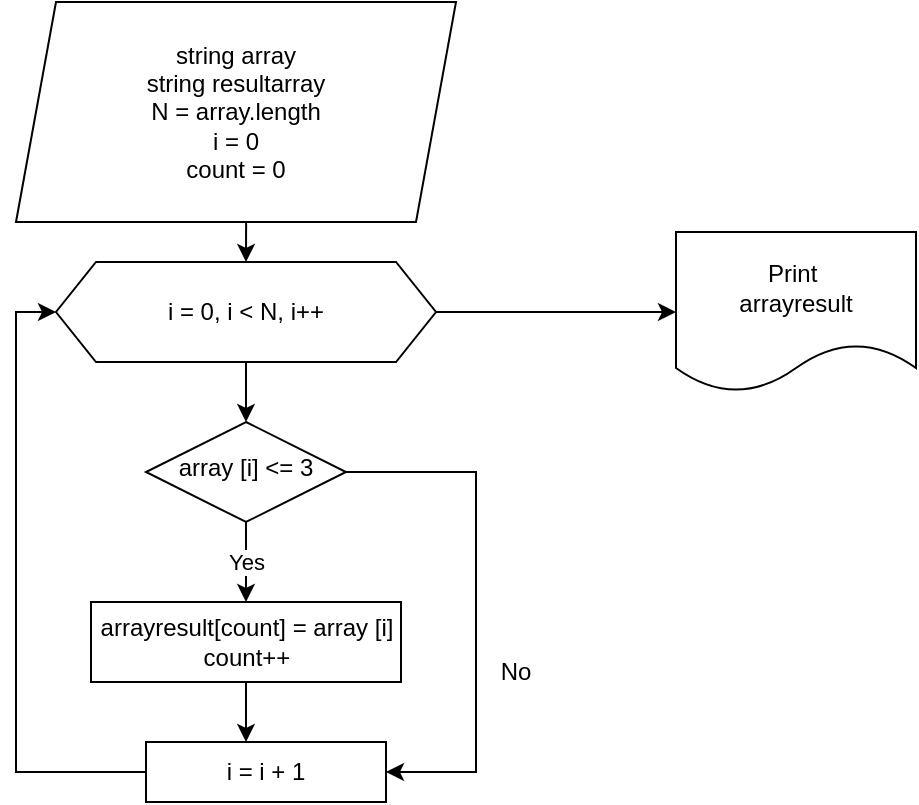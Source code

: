 <mxfile version="21.0.6" type="device"><diagram id="C5RBs43oDa-KdzZeNtuy" name="Page-1"><mxGraphModel dx="1050" dy="581" grid="1" gridSize="10" guides="1" tooltips="1" connect="1" arrows="1" fold="1" page="1" pageScale="1" pageWidth="827" pageHeight="1169" math="0" shadow="0"><root><mxCell id="WIyWlLk6GJQsqaUBKTNV-0"/><mxCell id="WIyWlLk6GJQsqaUBKTNV-1" parent="WIyWlLk6GJQsqaUBKTNV-0"/><mxCell id="K8PCTjiWkZVpFVfvVlUq-0" value="string array&lt;br&gt;string resultarray&lt;br&gt;N = array.length&lt;br&gt;i = 0&lt;br&gt;count = 0" style="shape=parallelogram;perimeter=parallelogramPerimeter;whiteSpace=wrap;html=1;fixedSize=1;" parent="WIyWlLk6GJQsqaUBKTNV-1" vertex="1"><mxGeometry x="160" y="70" width="220" height="110" as="geometry"/></mxCell><mxCell id="K8PCTjiWkZVpFVfvVlUq-3" value="i = i + 1" style="rounded=0;whiteSpace=wrap;html=1;" parent="WIyWlLk6GJQsqaUBKTNV-1" vertex="1"><mxGeometry x="225" y="440" width="120" height="30" as="geometry"/></mxCell><mxCell id="K8PCTjiWkZVpFVfvVlUq-8" value="Yes" style="endArrow=classic;html=1;rounded=0;exitX=0.5;exitY=1;exitDx=0;exitDy=0;startArrow=none;" parent="WIyWlLk6GJQsqaUBKTNV-1" source="a-GOyyXpvM3wHSi5R1qk-0" edge="1"><mxGeometry width="50" height="50" relative="1" as="geometry"><mxPoint x="390" y="350" as="sourcePoint"/><mxPoint x="275" y="370" as="targetPoint"/></mxGeometry></mxCell><mxCell id="K8PCTjiWkZVpFVfvVlUq-11" value="" style="endArrow=classic;html=1;rounded=0;entryX=0;entryY=0.5;entryDx=0;entryDy=0;exitX=0;exitY=0.5;exitDx=0;exitDy=0;" parent="WIyWlLk6GJQsqaUBKTNV-1" source="K8PCTjiWkZVpFVfvVlUq-3" target="K8PCTjiWkZVpFVfvVlUq-12" edge="1"><mxGeometry width="50" height="50" relative="1" as="geometry"><mxPoint x="90" y="480" as="sourcePoint"/><mxPoint x="440" y="300" as="targetPoint"/><Array as="points"><mxPoint x="160" y="455"/><mxPoint x="160" y="225"/></Array></mxGeometry></mxCell><mxCell id="3Mu8cP1AaflaIXEHcqd_-0" value="" style="edgeStyle=orthogonalEdgeStyle;rounded=0;orthogonalLoop=1;jettySize=auto;html=1;" edge="1" parent="WIyWlLk6GJQsqaUBKTNV-1" source="K8PCTjiWkZVpFVfvVlUq-12" target="a-GOyyXpvM3wHSi5R1qk-0"><mxGeometry relative="1" as="geometry"/></mxCell><mxCell id="K8PCTjiWkZVpFVfvVlUq-12" value="i = 0, i &amp;lt; N, i++" style="shape=hexagon;perimeter=hexagonPerimeter2;whiteSpace=wrap;html=1;fixedSize=1;" parent="WIyWlLk6GJQsqaUBKTNV-1" vertex="1"><mxGeometry x="180" y="200" width="190" height="50" as="geometry"/></mxCell><mxCell id="K8PCTjiWkZVpFVfvVlUq-13" value="" style="endArrow=classic;html=1;rounded=0;exitX=0.523;exitY=1;exitDx=0;exitDy=0;exitPerimeter=0;entryX=0.5;entryY=0;entryDx=0;entryDy=0;" parent="WIyWlLk6GJQsqaUBKTNV-1" source="K8PCTjiWkZVpFVfvVlUq-0" target="K8PCTjiWkZVpFVfvVlUq-12" edge="1"><mxGeometry width="50" height="50" relative="1" as="geometry"><mxPoint x="390" y="310" as="sourcePoint"/><mxPoint x="440" y="260" as="targetPoint"/></mxGeometry></mxCell><mxCell id="K8PCTjiWkZVpFVfvVlUq-27" value="" style="endArrow=classic;html=1;rounded=0;exitX=1;exitY=0.5;exitDx=0;exitDy=0;entryX=1;entryY=0.5;entryDx=0;entryDy=0;" parent="WIyWlLk6GJQsqaUBKTNV-1" source="a-GOyyXpvM3wHSi5R1qk-0" target="K8PCTjiWkZVpFVfvVlUq-3" edge="1"><mxGeometry width="50" height="50" relative="1" as="geometry"><mxPoint x="770" y="350" as="sourcePoint"/><mxPoint x="820" y="300" as="targetPoint"/><Array as="points"><mxPoint x="390" y="305"/><mxPoint x="390" y="455"/></Array></mxGeometry></mxCell><mxCell id="K8PCTjiWkZVpFVfvVlUq-28" value="No" style="text;html=1;strokeColor=none;fillColor=none;align=center;verticalAlign=middle;whiteSpace=wrap;rounded=0;" parent="WIyWlLk6GJQsqaUBKTNV-1" vertex="1"><mxGeometry x="380" y="390" width="60" height="30" as="geometry"/></mxCell><mxCell id="K8PCTjiWkZVpFVfvVlUq-43" value="Print&amp;nbsp;&lt;br&gt;arrayresult" style="shape=document;whiteSpace=wrap;html=1;boundedLbl=1;" parent="WIyWlLk6GJQsqaUBKTNV-1" vertex="1"><mxGeometry x="490" y="185" width="120" height="80" as="geometry"/></mxCell><mxCell id="a-GOyyXpvM3wHSi5R1qk-0" value="array [i] &amp;lt;= 3" style="rhombus;whiteSpace=wrap;html=1;shadow=0;fontFamily=Helvetica;fontSize=12;align=center;strokeWidth=1;spacing=6;spacingTop=-4;" parent="WIyWlLk6GJQsqaUBKTNV-1" vertex="1"><mxGeometry x="225" y="280" width="100" height="50" as="geometry"/></mxCell><mxCell id="a-GOyyXpvM3wHSi5R1qk-2" value="arrayresult[count] = array [i]&lt;br&gt;count++" style="rounded=0;whiteSpace=wrap;html=1;" parent="WIyWlLk6GJQsqaUBKTNV-1" vertex="1"><mxGeometry x="197.5" y="370" width="155" height="40" as="geometry"/></mxCell><mxCell id="mqekeZwWCeuxMejOWjI_-4" value="" style="endArrow=classic;html=1;rounded=0;exitX=0.5;exitY=1;exitDx=0;exitDy=0;" parent="WIyWlLk6GJQsqaUBKTNV-1" source="a-GOyyXpvM3wHSi5R1qk-2" edge="1"><mxGeometry width="50" height="50" relative="1" as="geometry"><mxPoint x="390" y="520" as="sourcePoint"/><mxPoint x="275" y="440" as="targetPoint"/></mxGeometry></mxCell><mxCell id="mqekeZwWCeuxMejOWjI_-5" value="" style="endArrow=classic;html=1;rounded=0;exitX=1;exitY=0.5;exitDx=0;exitDy=0;entryX=0;entryY=0.5;entryDx=0;entryDy=0;" parent="WIyWlLk6GJQsqaUBKTNV-1" source="K8PCTjiWkZVpFVfvVlUq-12" target="K8PCTjiWkZVpFVfvVlUq-43" edge="1"><mxGeometry width="50" height="50" relative="1" as="geometry"><mxPoint x="390" y="320" as="sourcePoint"/><mxPoint x="440" y="270" as="targetPoint"/></mxGeometry></mxCell></root></mxGraphModel></diagram></mxfile>
